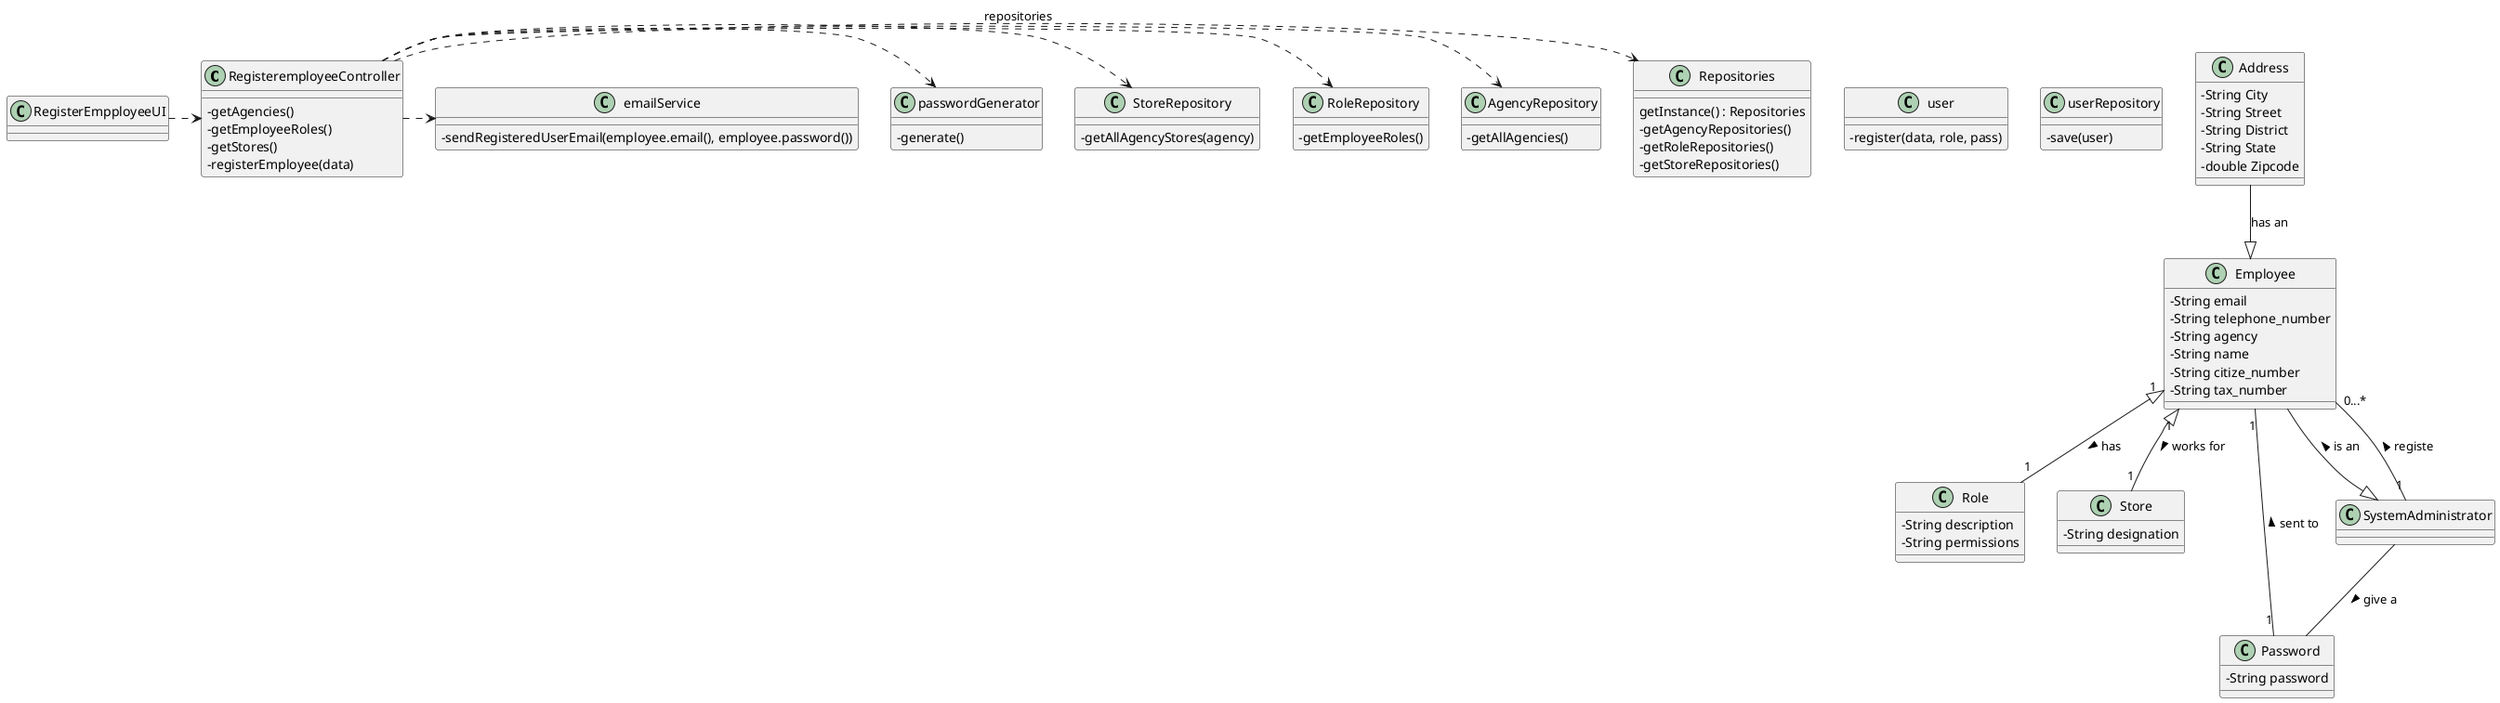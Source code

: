 @startuml
skinparam classAttributeIconSize 0

class RegisteremployeeController{
    -getAgencies()
    -getEmployeeRoles()
    -getStores()
    -registerEmployee(data)
}

class Repositories{
    getInstance() : Repositories
    -getAgencyRepositories()
    -getRoleRepositories()
    -getStoreRepositories()
}

class AgencyRepository{
    -getAllAgencies()
}

class RoleRepository{
    -getEmployeeRoles()
}

class StoreRepository{
    -getAllAgencyStores(agency)
}

class passwordGenerator{
    -generate()
}

class emailService{
    -sendRegisteredUserEmail(employee.email(), employee.password())
}

class user{
-register(data, role, pass)
}

class userRepository{
-save(user)
}

class RegisterEmpployeeUI{
}




class Employee {
    -String email
    -String telephone_number
    -String agency
    -String name
    -String citize_number
    -String tax_number

}

class Address {
    -String City
    -String Street
    -String District
    -String State
    -double Zipcode
}

class Role{
    - String description
    - String permissions
}

class Store{
    -String designation
    }


class Password {
    -String password
}



RegisterEmpployeeUI .>RegisteremployeeController
RegisteremployeeController .>Repositories :repositories
RegisteremployeeController .>AgencyRepository
RegisteremployeeController .>RoleRepository
RegisteremployeeController .>StoreRepository
RegisteremployeeController .>passwordGenerator
RegisteremployeeController .>emailService






Address --|> Employee: has an
SystemAdministrator "1"--"0...*" Employee: registe >
Employee --|> SystemAdministrator: is an <
Employee "1"--"1" Password: sent to <
Employee "1"<|--"1" Store: works for >
Employee "1"<|--"1" Role: has >
SystemAdministrator -- Password: give a >
@enduml